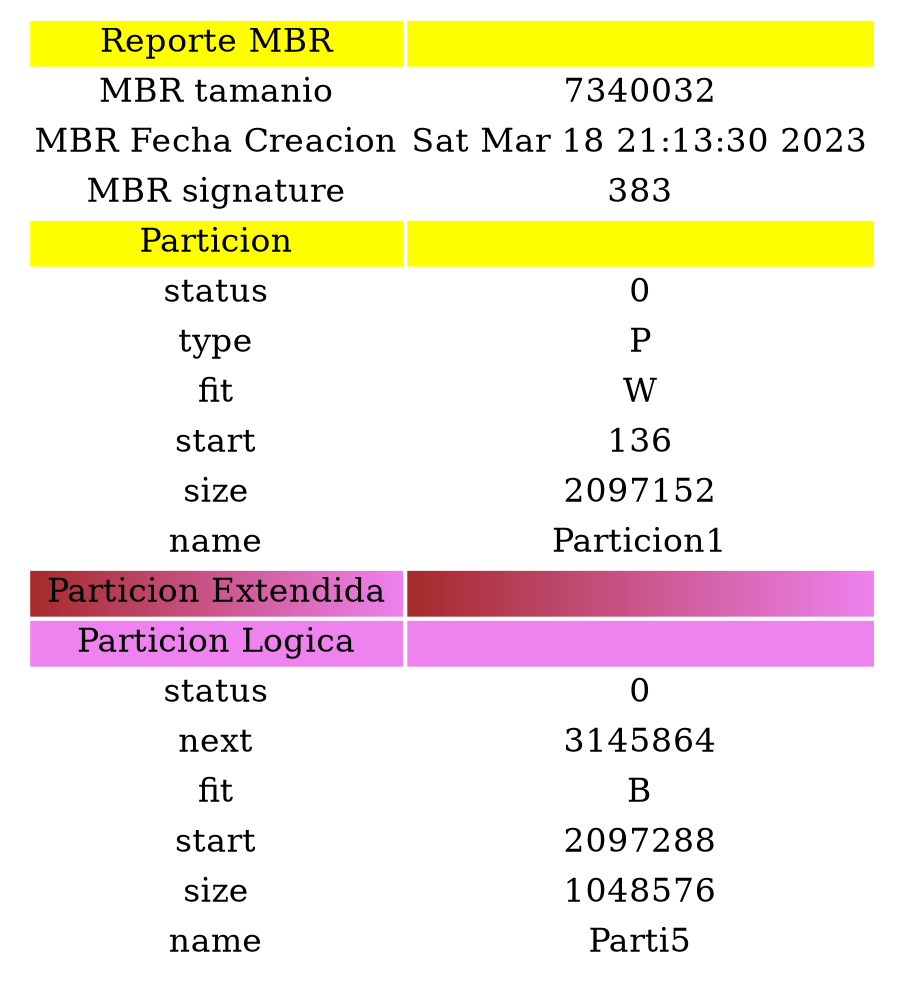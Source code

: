 digraph g {
graph [];
node [
fontsize = "16"
shape = "record"
];
edge [];
 a0 [shape=none label=<<TABLE border="0">
<TR><TD bgcolor="yellow">Reporte MBR</TD>
<TD bgcolor="yellow"></TD></TR>
<TR><TD>MBR tamanio</TD>
<TD>
7340032
</TD></TR>
<TR><TD>MBR Fecha Creacion</TD>
<TD>
Sat Mar 18 21:13:30 2023

</TD></TR>
<TR><TD>MBR signature</TD>
<TD>
383
</TD></TR>
<TR><TD bgcolor="yellow">Particion</TD>
<TD bgcolor="yellow"></TD></TR>
<TR><TD>status</TD>
<TD>
0
</TD></TR>
<TR><TD>type</TD>
<TD>
P
</TD></TR>
<TR><TD>fit</TD>
<TD>
W
</TD></TR>
<TR><TD>start</TD>
<TD>
136
</TD></TR>
<TR><TD>size</TD>
<TD>
2097152
</TD></TR>
<TR><TD>name</TD>
<TD>
Particion1
</TD></TR>
<TR><TD bgcolor="brown:violet">Particion Extendida</TD><TD bgcolor="brown:violet"></TD></TR><TR><TD bgcolor="violet">Particion Logica</TD>
<TD bgcolor="violet"></TD></TR>
<TR><TD>status</TD>
<TD>
0
</TD></TR>
<TR><TD>next</TD>
<TD>
3145864
</TD></TR>
<TR><TD>fit</TD>
<TD>
B
</TD></TR>
<TR><TD>start</TD>
<TD>
2097288
</TD></TR>
<TR><TD>size</TD>
<TD>
1048576
</TD></TR>
<TR><TD>name</TD>
<TD>
Parti5
</TD></TR>
 </TABLE>>];
}